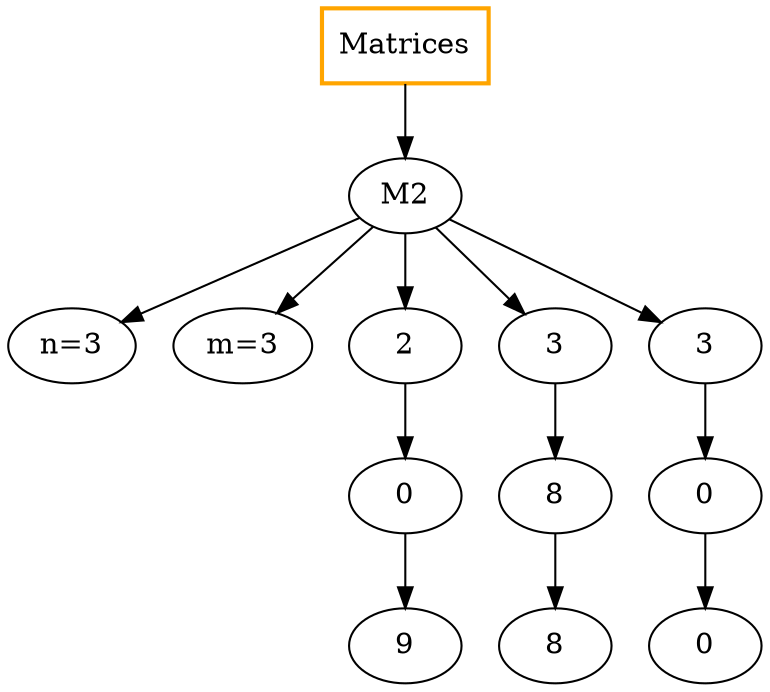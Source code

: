 digraph grafica{
"Matrices"[shape=box,style=bold,fillcolor=black, color=orange]
"Matrices" -> M2
M2->"n=3"
M2->"m=3"
X0[label="2"]
M2->X0
X0Y0[label="0"]
X0->X0Y0
X0Y1[label="9"]
X0Y0->X0Y1
X1[label="3"]
M2->X1
X1Y0[label="8"]
X1->X1Y0
X1Y1[label="8"]
X1Y0->X1Y1
X2[label="3"]
M2->X2
X2Y0[label="0"]
X2->X2Y0
X2Y1[label="0"]
X2Y0->X2Y1
}